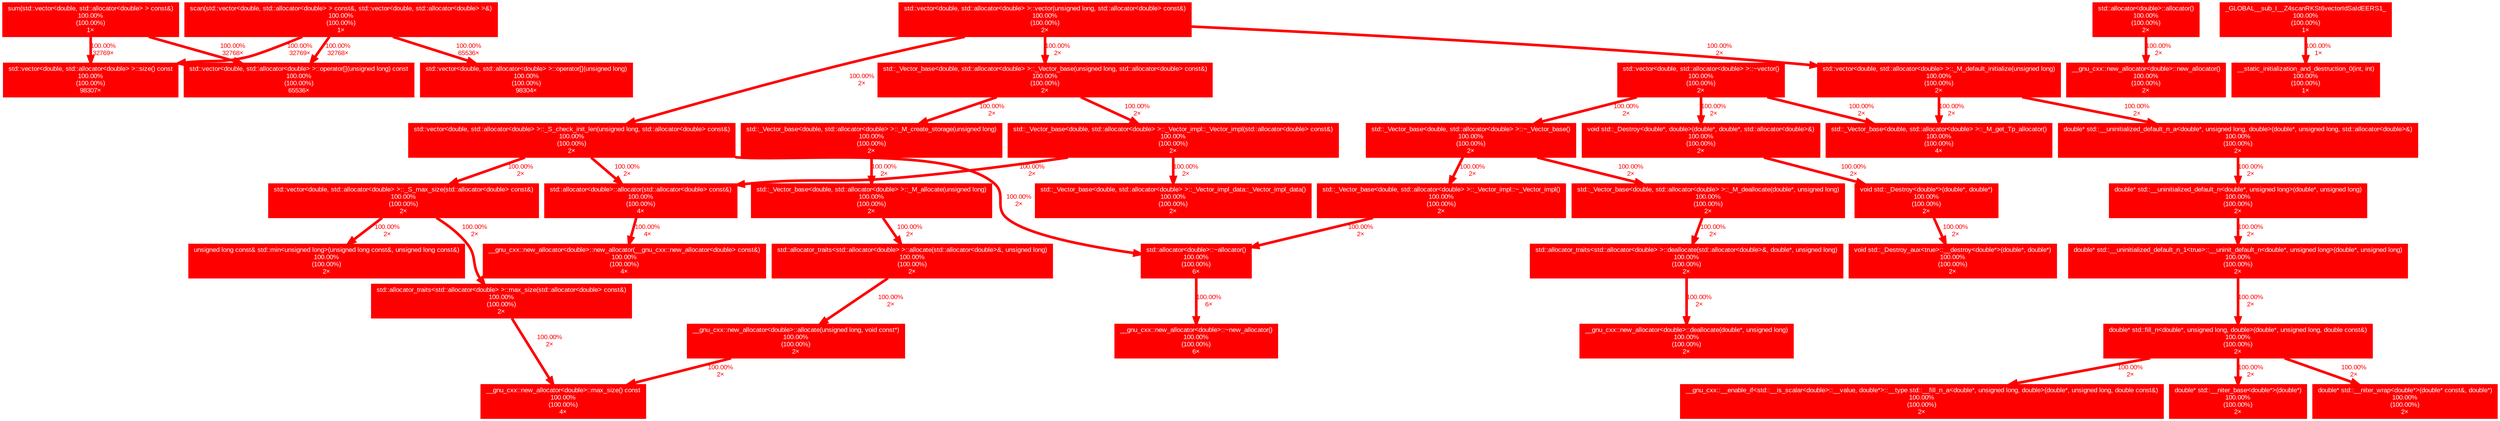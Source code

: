 digraph {
	graph [fontname=Arial, nodesep=0.125, ranksep=0.25];
	node [fontcolor=white, fontname=Arial, height=0, shape=box, style=filled, width=0];
	edge [fontname=Arial];
	8 [color="#ff0000", fontcolor="#ffffff", fontsize="10.00", label="std::vector<double, std::allocator<double> >::size() const\n100.00%\n(100.00%)\n98307×"];
	9 [color="#ff0000", fontcolor="#ffffff", fontsize="10.00", label="std::vector<double, std::allocator<double> >::operator[](unsigned long)\n100.00%\n(100.00%)\n98304×"];
	10 [color="#ff0000", fontcolor="#ffffff", fontsize="10.00", label="std::vector<double, std::allocator<double> >::operator[](unsigned long) const\n100.00%\n(100.00%)\n65536×"];
	11 [color="#ff0000", fontcolor="#ffffff", fontsize="10.00", label="__gnu_cxx::new_allocator<double>::~new_allocator()\n100.00%\n(100.00%)\n6×"];
	12 [color="#ff0000", fontcolor="#ffffff", fontsize="10.00", label="std::allocator<double>::~allocator()\n100.00%\n(100.00%)\n6×"];
	12 -> 11 [arrowsize="1.00", color="#ff0000", fontcolor="#ff0000", fontsize="10.00", label="100.00%\n6×", labeldistance="4.00", penwidth="4.00"];
	13 [color="#ff0000", fontcolor="#ffffff", fontsize="10.00", label="__gnu_cxx::new_allocator<double>::new_allocator(__gnu_cxx::new_allocator<double> const&)\n100.00%\n(100.00%)\n4×"];
	14 [color="#ff0000", fontcolor="#ffffff", fontsize="10.00", label="__gnu_cxx::new_allocator<double>::max_size() const\n100.00%\n(100.00%)\n4×"];
	15 [color="#ff0000", fontcolor="#ffffff", fontsize="10.00", label="std::allocator<double>::allocator(std::allocator<double> const&)\n100.00%\n(100.00%)\n4×"];
	15 -> 13 [arrowsize="1.00", color="#ff0000", fontcolor="#ff0000", fontsize="10.00", label="100.00%\n4×", labeldistance="4.00", penwidth="4.00"];
	16 [color="#ff0000", fontcolor="#ffffff", fontsize="10.00", label="std::_Vector_base<double, std::allocator<double> >::_M_get_Tp_allocator()\n100.00%\n(100.00%)\n4×"];
	17 [color="#ff0000", fontcolor="#ffffff", fontsize="10.00", label="__gnu_cxx::new_allocator<double>::deallocate(double*, unsigned long)\n100.00%\n(100.00%)\n2×"];
	18 [color="#ff0000", fontcolor="#ffffff", fontsize="10.00", label="__gnu_cxx::new_allocator<double>::allocate(unsigned long, void const*)\n100.00%\n(100.00%)\n2×"];
	18 -> 14 [arrowsize="1.00", color="#ff0000", fontcolor="#ff0000", fontsize="10.00", label="100.00%\n2×", labeldistance="4.00", penwidth="4.00"];
	19 [color="#ff0000", fontcolor="#ffffff", fontsize="10.00", label="__gnu_cxx::new_allocator<double>::new_allocator()\n100.00%\n(100.00%)\n2×"];
	20 [color="#ff0000", fontcolor="#ffffff", fontsize="10.00", label="std::allocator<double>::allocator()\n100.00%\n(100.00%)\n2×"];
	20 -> 19 [arrowsize="1.00", color="#ff0000", fontcolor="#ff0000", fontsize="10.00", label="100.00%\n2×", labeldistance="4.00", penwidth="4.00"];
	21 [color="#ff0000", fontcolor="#ffffff", fontsize="10.00", label="void std::_Destroy_aux<true>::__destroy<double*>(double*, double*)\n100.00%\n(100.00%)\n2×"];
	22 [color="#ff0000", fontcolor="#ffffff", fontsize="10.00", label="std::_Vector_base<double, std::allocator<double> >::_M_allocate(unsigned long)\n100.00%\n(100.00%)\n2×"];
	22 -> 31 [arrowsize="1.00", color="#ff0000", fontcolor="#ff0000", fontsize="10.00", label="100.00%\n2×", labeldistance="4.00", penwidth="4.00"];
	23 [color="#ff0000", fontcolor="#ffffff", fontsize="10.00", label="std::_Vector_base<double, std::allocator<double> >::_Vector_impl::_Vector_impl(std::allocator<double> const&)\n100.00%\n(100.00%)\n2×"];
	23 -> 15 [arrowsize="1.00", color="#ff0000", fontcolor="#ff0000", fontsize="10.00", label="100.00%\n2×", labeldistance="4.00", penwidth="4.00"];
	23 -> 27 [arrowsize="1.00", color="#ff0000", fontcolor="#ff0000", fontsize="10.00", label="100.00%\n2×", labeldistance="4.00", penwidth="4.00"];
	24 [color="#ff0000", fontcolor="#ffffff", fontsize="10.00", label="std::_Vector_base<double, std::allocator<double> >::_Vector_impl::~_Vector_impl()\n100.00%\n(100.00%)\n2×"];
	24 -> 12 [arrowsize="1.00", color="#ff0000", fontcolor="#ff0000", fontsize="10.00", label="100.00%\n2×", labeldistance="4.00", penwidth="4.00"];
	25 [color="#ff0000", fontcolor="#ffffff", fontsize="10.00", label="std::_Vector_base<double, std::allocator<double> >::_M_deallocate(double*, unsigned long)\n100.00%\n(100.00%)\n2×"];
	25 -> 30 [arrowsize="1.00", color="#ff0000", fontcolor="#ff0000", fontsize="10.00", label="100.00%\n2×", labeldistance="4.00", penwidth="4.00"];
	26 [color="#ff0000", fontcolor="#ffffff", fontsize="10.00", label="std::_Vector_base<double, std::allocator<double> >::_M_create_storage(unsigned long)\n100.00%\n(100.00%)\n2×"];
	26 -> 22 [arrowsize="1.00", color="#ff0000", fontcolor="#ff0000", fontsize="10.00", label="100.00%\n2×", labeldistance="4.00", penwidth="4.00"];
	27 [color="#ff0000", fontcolor="#ffffff", fontsize="10.00", label="std::_Vector_base<double, std::allocator<double> >::_Vector_impl_data::_Vector_impl_data()\n100.00%\n(100.00%)\n2×"];
	28 [color="#ff0000", fontcolor="#ffffff", fontsize="10.00", label="std::_Vector_base<double, std::allocator<double> >::_Vector_base(unsigned long, std::allocator<double> const&)\n100.00%\n(100.00%)\n2×"];
	28 -> 23 [arrowsize="1.00", color="#ff0000", fontcolor="#ff0000", fontsize="10.00", label="100.00%\n2×", labeldistance="4.00", penwidth="4.00"];
	28 -> 26 [arrowsize="1.00", color="#ff0000", fontcolor="#ff0000", fontsize="10.00", label="100.00%\n2×", labeldistance="4.00", penwidth="4.00"];
	29 [color="#ff0000", fontcolor="#ffffff", fontsize="10.00", label="std::_Vector_base<double, std::allocator<double> >::~_Vector_base()\n100.00%\n(100.00%)\n2×"];
	29 -> 24 [arrowsize="1.00", color="#ff0000", fontcolor="#ff0000", fontsize="10.00", label="100.00%\n2×", labeldistance="4.00", penwidth="4.00"];
	29 -> 25 [arrowsize="1.00", color="#ff0000", fontcolor="#ff0000", fontsize="10.00", label="100.00%\n2×", labeldistance="4.00", penwidth="4.00"];
	30 [color="#ff0000", fontcolor="#ffffff", fontsize="10.00", label="std::allocator_traits<std::allocator<double> >::deallocate(std::allocator<double>&, double*, unsigned long)\n100.00%\n(100.00%)\n2×"];
	30 -> 17 [arrowsize="1.00", color="#ff0000", fontcolor="#ff0000", fontsize="10.00", label="100.00%\n2×", labeldistance="4.00", penwidth="4.00"];
	31 [color="#ff0000", fontcolor="#ffffff", fontsize="10.00", label="std::allocator_traits<std::allocator<double> >::allocate(std::allocator<double>&, unsigned long)\n100.00%\n(100.00%)\n2×"];
	31 -> 18 [arrowsize="1.00", color="#ff0000", fontcolor="#ff0000", fontsize="10.00", label="100.00%\n2×", labeldistance="4.00", penwidth="4.00"];
	32 [color="#ff0000", fontcolor="#ffffff", fontsize="10.00", label="std::allocator_traits<std::allocator<double> >::max_size(std::allocator<double> const&)\n100.00%\n(100.00%)\n2×"];
	32 -> 14 [arrowsize="1.00", color="#ff0000", fontcolor="#ff0000", fontsize="10.00", label="100.00%\n2×", labeldistance="4.00", penwidth="4.00"];
	33 [color="#ff0000", fontcolor="#ffffff", fontsize="10.00", label="double* std::__uninitialized_default_n_1<true>::__uninit_default_n<double*, unsigned long>(double*, unsigned long)\n100.00%\n(100.00%)\n2×"];
	33 -> 45 [arrowsize="1.00", color="#ff0000", fontcolor="#ff0000", fontsize="10.00", label="100.00%\n2×", labeldistance="4.00", penwidth="4.00"];
	34 [color="#ff0000", fontcolor="#ffffff", fontsize="10.00", label="std::vector<double, std::allocator<double> >::_S_max_size(std::allocator<double> const&)\n100.00%\n(100.00%)\n2×"];
	34 -> 32 [arrowsize="1.00", color="#ff0000", fontcolor="#ff0000", fontsize="10.00", label="100.00%\n2×", labeldistance="4.00", penwidth="4.00"];
	34 -> 44 [arrowsize="1.00", color="#ff0000", fontcolor="#ff0000", fontsize="10.00", label="100.00%\n2×", labeldistance="4.00", penwidth="4.00"];
	35 [color="#ff0000", fontcolor="#ffffff", fontsize="10.00", label="std::vector<double, std::allocator<double> >::_S_check_init_len(unsigned long, std::allocator<double> const&)\n100.00%\n(100.00%)\n2×"];
	35 -> 12 [arrowsize="1.00", color="#ff0000", fontcolor="#ff0000", fontsize="10.00", label="100.00%\n2×", labeldistance="4.00", penwidth="4.00"];
	35 -> 15 [arrowsize="1.00", color="#ff0000", fontcolor="#ff0000", fontsize="10.00", label="100.00%\n2×", labeldistance="4.00", penwidth="4.00"];
	35 -> 34 [arrowsize="1.00", color="#ff0000", fontcolor="#ff0000", fontsize="10.00", label="100.00%\n2×", labeldistance="4.00", penwidth="4.00"];
	36 [color="#ff0000", fontcolor="#ffffff", fontsize="10.00", label="std::vector<double, std::allocator<double> >::_M_default_initialize(unsigned long)\n100.00%\n(100.00%)\n2×"];
	36 -> 16 [arrowsize="1.00", color="#ff0000", fontcolor="#ff0000", fontsize="10.00", label="100.00%\n2×", labeldistance="4.00", penwidth="4.00"];
	36 -> 43 [arrowsize="1.00", color="#ff0000", fontcolor="#ff0000", fontsize="10.00", label="100.00%\n2×", labeldistance="4.00", penwidth="4.00"];
	37 [color="#ff0000", fontcolor="#ffffff", fontsize="10.00", label="std::vector<double, std::allocator<double> >::vector(unsigned long, std::allocator<double> const&)\n100.00%\n(100.00%)\n2×"];
	37 -> 28 [arrowsize="1.00", color="#ff0000", fontcolor="#ff0000", fontsize="10.00", label="100.00%\n2×", labeldistance="4.00", penwidth="4.00"];
	37 -> 35 [arrowsize="1.00", color="#ff0000", fontcolor="#ff0000", fontsize="10.00", label="100.00%\n2×", labeldistance="4.00", penwidth="4.00"];
	37 -> 36 [arrowsize="1.00", color="#ff0000", fontcolor="#ff0000", fontsize="10.00", label="100.00%\n2×", labeldistance="4.00", penwidth="4.00"];
	38 [color="#ff0000", fontcolor="#ffffff", fontsize="10.00", label="std::vector<double, std::allocator<double> >::~vector()\n100.00%\n(100.00%)\n2×"];
	38 -> 16 [arrowsize="1.00", color="#ff0000", fontcolor="#ff0000", fontsize="10.00", label="100.00%\n2×", labeldistance="4.00", penwidth="4.00"];
	38 -> 29 [arrowsize="1.00", color="#ff0000", fontcolor="#ff0000", fontsize="10.00", label="100.00%\n2×", labeldistance="4.00", penwidth="4.00"];
	38 -> 47 [arrowsize="1.00", color="#ff0000", fontcolor="#ff0000", fontsize="10.00", label="100.00%\n2×", labeldistance="4.00", penwidth="4.00"];
	39 [color="#ff0000", fontcolor="#ffffff", fontsize="10.00", label="__gnu_cxx::__enable_if<std::__is_scalar<double>::__value, double*>::__type std::__fill_n_a<double*, unsigned long, double>(double*, unsigned long, double const&)\n100.00%\n(100.00%)\n2×"];
	40 [color="#ff0000", fontcolor="#ffffff", fontsize="10.00", label="double* std::__niter_base<double*>(double*)\n100.00%\n(100.00%)\n2×"];
	41 [color="#ff0000", fontcolor="#ffffff", fontsize="10.00", label="double* std::__niter_wrap<double*>(double* const&, double*)\n100.00%\n(100.00%)\n2×"];
	42 [color="#ff0000", fontcolor="#ffffff", fontsize="10.00", label="double* std::__uninitialized_default_n<double*, unsigned long>(double*, unsigned long)\n100.00%\n(100.00%)\n2×"];
	42 -> 33 [arrowsize="1.00", color="#ff0000", fontcolor="#ff0000", fontsize="10.00", label="100.00%\n2×", labeldistance="4.00", penwidth="4.00"];
	43 [color="#ff0000", fontcolor="#ffffff", fontsize="10.00", label="double* std::__uninitialized_default_n_a<double*, unsigned long, double>(double*, unsigned long, std::allocator<double>&)\n100.00%\n(100.00%)\n2×"];
	43 -> 42 [arrowsize="1.00", color="#ff0000", fontcolor="#ff0000", fontsize="10.00", label="100.00%\n2×", labeldistance="4.00", penwidth="4.00"];
	44 [color="#ff0000", fontcolor="#ffffff", fontsize="10.00", label="unsigned long const& std::min<unsigned long>(unsigned long const&, unsigned long const&)\n100.00%\n(100.00%)\n2×"];
	45 [color="#ff0000", fontcolor="#ffffff", fontsize="10.00", label="double* std::fill_n<double*, unsigned long, double>(double*, unsigned long, double const&)\n100.00%\n(100.00%)\n2×"];
	45 -> 39 [arrowsize="1.00", color="#ff0000", fontcolor="#ff0000", fontsize="10.00", label="100.00%\n2×", labeldistance="4.00", penwidth="4.00"];
	45 -> 40 [arrowsize="1.00", color="#ff0000", fontcolor="#ff0000", fontsize="10.00", label="100.00%\n2×", labeldistance="4.00", penwidth="4.00"];
	45 -> 41 [arrowsize="1.00", color="#ff0000", fontcolor="#ff0000", fontsize="10.00", label="100.00%\n2×", labeldistance="4.00", penwidth="4.00"];
	46 [color="#ff0000", fontcolor="#ffffff", fontsize="10.00", label="void std::_Destroy<double*>(double*, double*)\n100.00%\n(100.00%)\n2×"];
	46 -> 21 [arrowsize="1.00", color="#ff0000", fontcolor="#ff0000", fontsize="10.00", label="100.00%\n2×", labeldistance="4.00", penwidth="4.00"];
	47 [color="#ff0000", fontcolor="#ffffff", fontsize="10.00", label="void std::_Destroy<double*, double>(double*, double*, std::allocator<double>&)\n100.00%\n(100.00%)\n2×"];
	47 -> 46 [arrowsize="1.00", color="#ff0000", fontcolor="#ff0000", fontsize="10.00", label="100.00%\n2×", labeldistance="4.00", penwidth="4.00"];
	48 [color="#ff0000", fontcolor="#ffffff", fontsize="10.00", label="_GLOBAL__sub_I__Z4scanRKSt6vectorIdSaIdEERS1_\n100.00%\n(100.00%)\n1×"];
	48 -> 50 [arrowsize="1.00", color="#ff0000", fontcolor="#ff0000", fontsize="10.00", label="100.00%\n1×", labeldistance="4.00", penwidth="4.00"];
	49 [color="#ff0000", fontcolor="#ffffff", fontsize="10.00", label="sum(std::vector<double, std::allocator<double> > const&)\n100.00%\n(100.00%)\n1×"];
	49 -> 8 [arrowsize="1.00", color="#ff0000", fontcolor="#ff0000", fontsize="10.00", label="100.00%\n32769×", labeldistance="4.00", penwidth="4.00"];
	49 -> 10 [arrowsize="1.00", color="#ff0000", fontcolor="#ff0000", fontsize="10.00", label="100.00%\n32768×", labeldistance="4.00", penwidth="4.00"];
	50 [color="#ff0000", fontcolor="#ffffff", fontsize="10.00", label="__static_initialization_and_destruction_0(int, int)\n100.00%\n(100.00%)\n1×"];
	51 [color="#ff0000", fontcolor="#ffffff", fontsize="10.00", label="scan(std::vector<double, std::allocator<double> > const&, std::vector<double, std::allocator<double> >&)\n100.00%\n(100.00%)\n1×"];
	51 -> 8 [arrowsize="1.00", color="#ff0000", fontcolor="#ff0000", fontsize="10.00", label="100.00%\n32769×", labeldistance="4.00", penwidth="4.00"];
	51 -> 9 [arrowsize="1.00", color="#ff0000", fontcolor="#ff0000", fontsize="10.00", label="100.00%\n65536×", labeldistance="4.00", penwidth="4.00"];
	51 -> 10 [arrowsize="1.00", color="#ff0000", fontcolor="#ff0000", fontsize="10.00", label="100.00%\n32768×", labeldistance="4.00", penwidth="4.00"];
}
